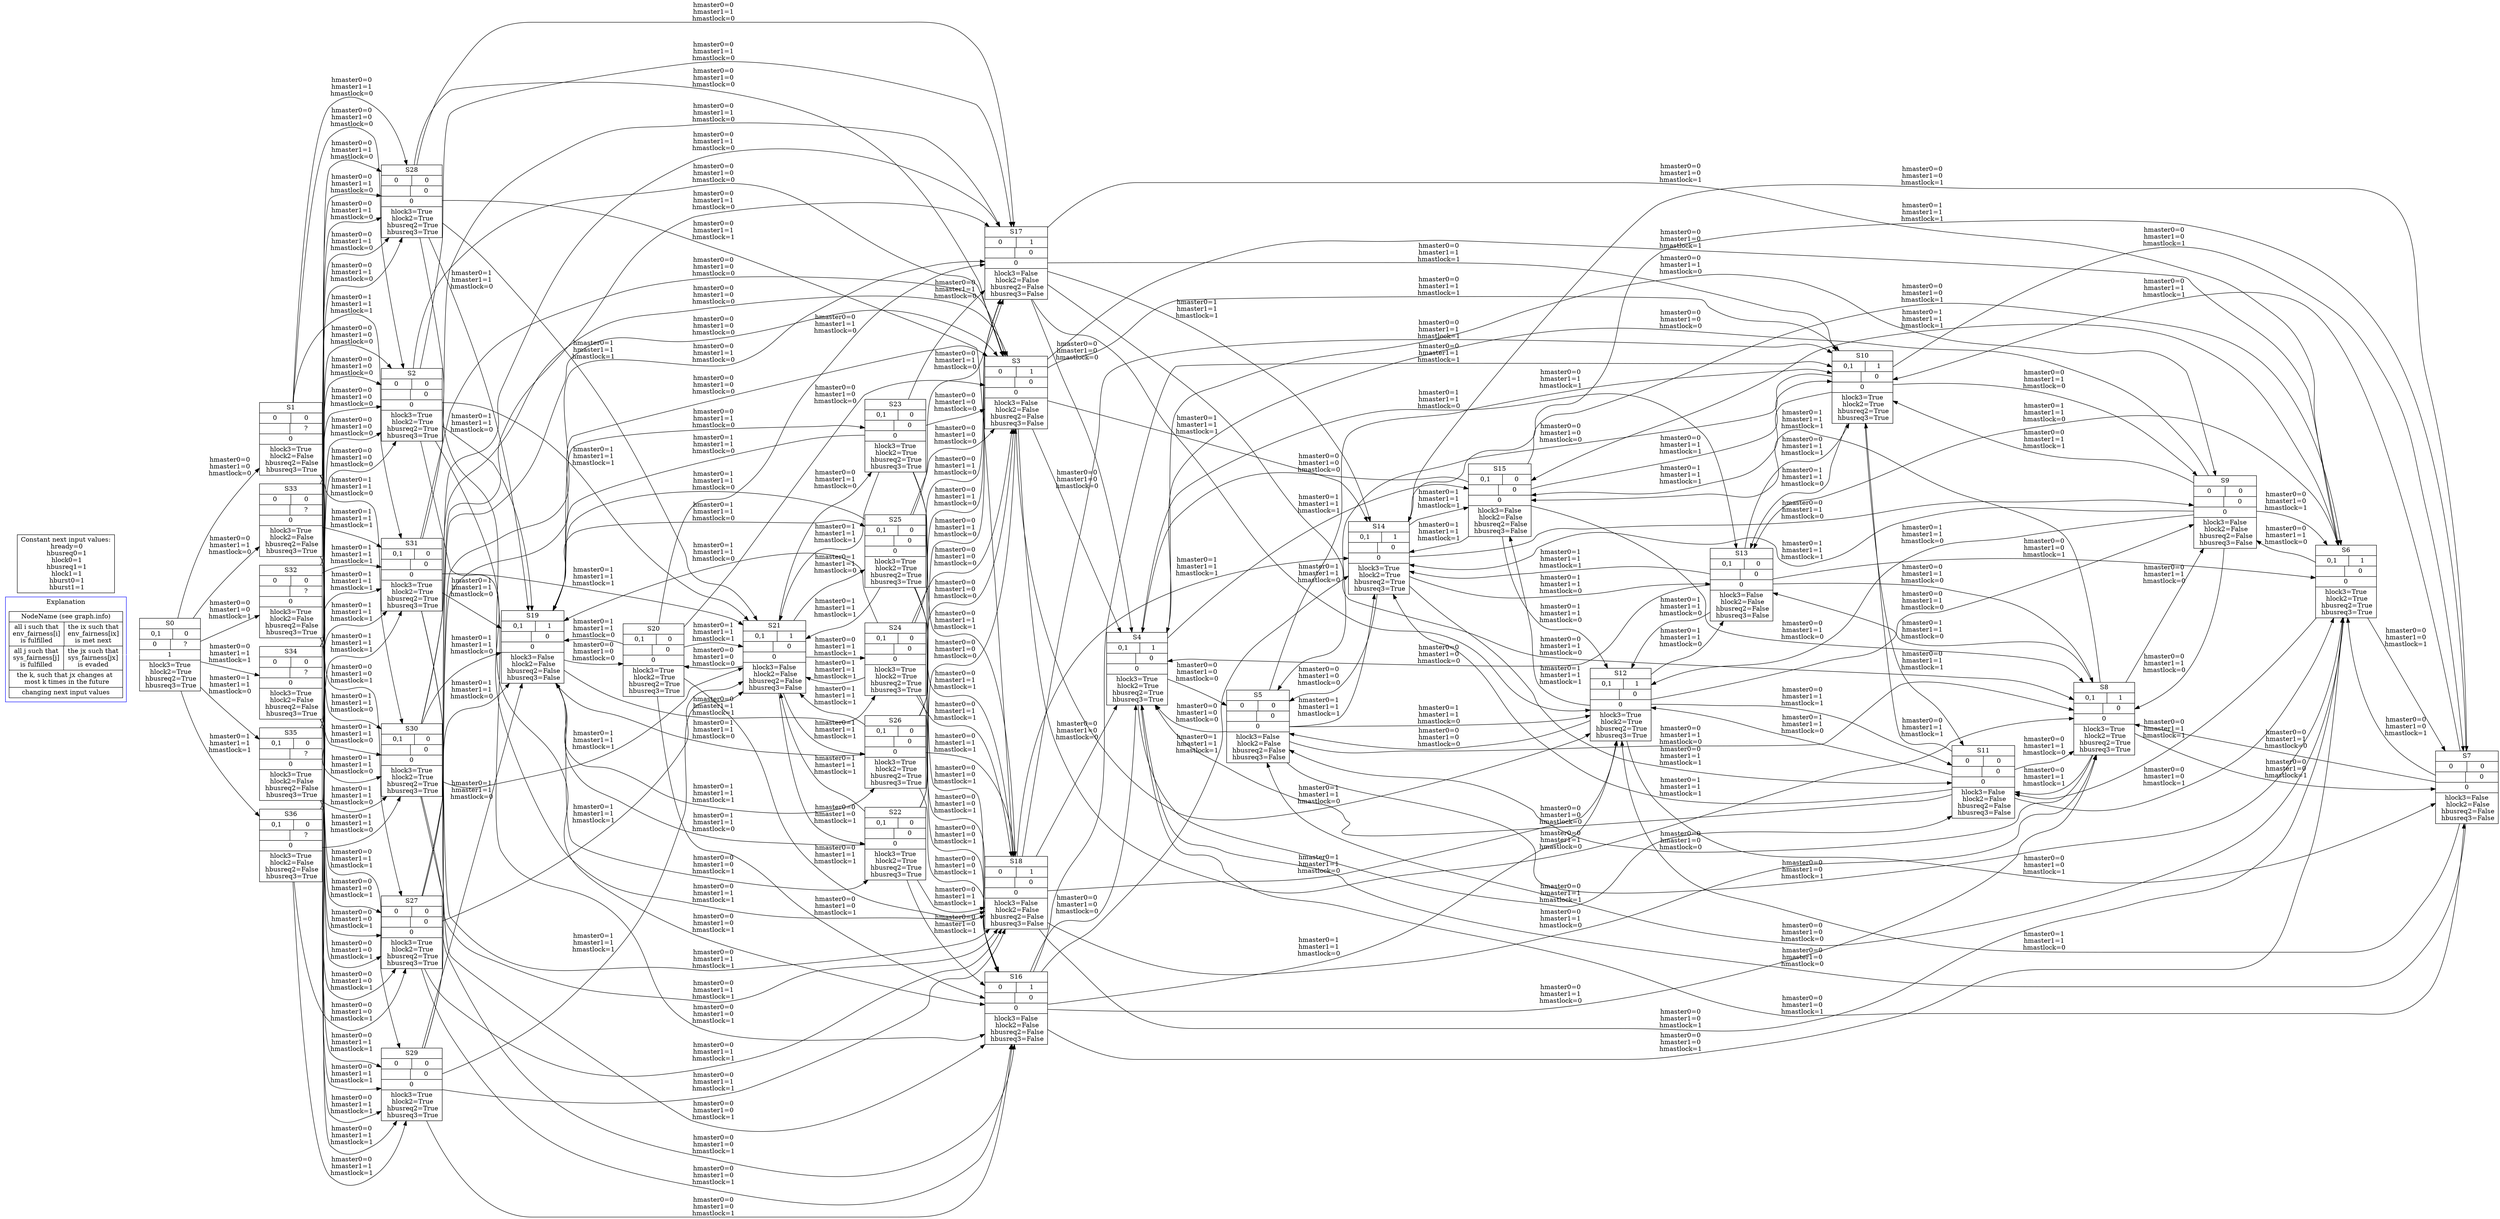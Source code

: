 digraph G {
  rankdir=LR;
  node [shape = record];
  subgraph cluster1 {
    A[label = "NodeName (see graph.info)|{all i such that\nenv_fairness[i]\nis fulfilled|the ix such that\nenv_fairness[ix]\nis met next}|{all j such that\nsys_fairness[j]\nis fulfilled|the jx such that\nsys_fairness[jx]\nis evaded}| the k, such that jx changes at \n most k times in the future|changing next input values"];
    label = "Explanation";
    color=blue;
  }
  A->S0[color=white];
ConstantNextInputs[label="Constant next input values:\n hready=0\n hbusreq0=1\n hlock0=1\n hbusreq1=1\n hlock1=1\n hburst0=1\n hburst1=1\n "];
  S0[label = "S0 | {0,1 | 0} | {0 | ?} | 1 | hlock3=True\n hlock2=True\n hbusreq2=True\n hbusreq3=True\n "];
  S0 -> S1[label="hmaster0=0\nhmaster1=0\nhmastlock=0\n"];
  S0 -> S32[label="hmaster0=0\nhmaster1=0\nhmastlock=1\n"];
  S0 -> S33[label="hmaster0=0\nhmaster1=1\nhmastlock=0\n"];
  S0 -> S34[label="hmaster0=0\nhmaster1=1\nhmastlock=1\n"];
  S0 -> S35[label="hmaster0=1\nhmaster1=1\nhmastlock=0\n"];
  S0 -> S36[label="hmaster0=1\nhmaster1=1\nhmastlock=1\n"];
  S1[label = "S1 | {0 | 0} | { | ?} | 0 | hlock3=True\n hlock2=False\n hbusreq2=False\n hbusreq3=True\n "];
  S1 -> S2[label="hmaster0=0\nhmaster1=0\nhmastlock=0\n"];
  S1 -> S27[label="hmaster0=0\nhmaster1=0\nhmastlock=1\n"];
  S1 -> S28[label="hmaster0=0\nhmaster1=1\nhmastlock=0\n"];
  S1 -> S29[label="hmaster0=0\nhmaster1=1\nhmastlock=1\n"];
  S1 -> S30[label="hmaster0=1\nhmaster1=1\nhmastlock=0\n"];
  S1 -> S31[label="hmaster0=1\nhmaster1=1\nhmastlock=1\n"];
  S2[label = "S2 | {0 | 0} | { | 0} | 0 | hlock3=True\n hlock2=True\n hbusreq2=True\n hbusreq3=True\n "];
  S2 -> S3[label="hmaster0=0\nhmaster1=0\nhmastlock=0\n"];
  S2 -> S16[label="hmaster0=0\nhmaster1=0\nhmastlock=1\n"];
  S2 -> S17[label="hmaster0=0\nhmaster1=1\nhmastlock=0\n"];
  S2 -> S18[label="hmaster0=0\nhmaster1=1\nhmastlock=1\n"];
  S2 -> S19[label="hmaster0=1\nhmaster1=1\nhmastlock=0\n"];
  S2 -> S21[label="hmaster0=1\nhmaster1=1\nhmastlock=1\n"];
  S3[label = "S3 | {0 | 1} | { | 0} | 0 | hlock3=False\n hlock2=False\n hbusreq2=False\n hbusreq3=False\n "];
  S3 -> S4[label="hmaster0=0\nhmaster1=0\nhmastlock=0\n"];
  S3 -> S6[label="hmaster0=0\nhmaster1=0\nhmastlock=1\n"];
  S3 -> S8[label="hmaster0=0\nhmaster1=1\nhmastlock=0\n"];
  S3 -> S10[label="hmaster0=0\nhmaster1=1\nhmastlock=1\n"];
  S3 -> S12[label="hmaster0=1\nhmaster1=1\nhmastlock=0\n"];
  S3 -> S14[label="hmaster0=1\nhmaster1=1\nhmastlock=1\n"];
  S4[label = "S4 | {0,1 | 1} | { | 0} | 0 | hlock3=True\n hlock2=True\n hbusreq2=True\n hbusreq3=True\n "];
  S4 -> S5[label="hmaster0=0\nhmaster1=0\nhmastlock=0\n"];
  S4 -> S7[label="hmaster0=0\nhmaster1=0\nhmastlock=1\n"];
  S4 -> S9[label="hmaster0=0\nhmaster1=1\nhmastlock=0\n"];
  S4 -> S11[label="hmaster0=0\nhmaster1=1\nhmastlock=1\n"];
  S4 -> S13[label="hmaster0=1\nhmaster1=1\nhmastlock=0\n"];
  S4 -> S15[label="hmaster0=1\nhmaster1=1\nhmastlock=1\n"];
  S5[label = "S5 | {0 | 0} | { | 0} | 0 | hlock3=False\n hlock2=False\n hbusreq2=False\n hbusreq3=False\n "];
  S5 -> S4[label="hmaster0=0\nhmaster1=0\nhmastlock=0\n"];
  S5 -> S6[label="hmaster0=0\nhmaster1=0\nhmastlock=1\n"];
  S5 -> S8[label="hmaster0=0\nhmaster1=1\nhmastlock=0\n"];
  S5 -> S10[label="hmaster0=0\nhmaster1=1\nhmastlock=1\n"];
  S5 -> S12[label="hmaster0=1\nhmaster1=1\nhmastlock=0\n"];
  S5 -> S14[label="hmaster0=1\nhmaster1=1\nhmastlock=1\n"];
  S6[label = "S6 | {0,1 | 1} | { | 0} | 0 | hlock3=True\n hlock2=True\n hbusreq2=True\n hbusreq3=True\n "];
  S6 -> S5[label="hmaster0=0\nhmaster1=0\nhmastlock=0\n"];
  S6 -> S7[label="hmaster0=0\nhmaster1=0\nhmastlock=1\n"];
  S6 -> S9[label="hmaster0=0\nhmaster1=1\nhmastlock=0\n"];
  S6 -> S11[label="hmaster0=0\nhmaster1=1\nhmastlock=1\n"];
  S6 -> S13[label="hmaster0=1\nhmaster1=1\nhmastlock=0\n"];
  S6 -> S15[label="hmaster0=1\nhmaster1=1\nhmastlock=1\n"];
  S7[label = "S7 | {0 | 0} | { | 0} | 0 | hlock3=False\n hlock2=False\n hbusreq2=False\n hbusreq3=False\n "];
  S7 -> S4[label="hmaster0=0\nhmaster1=0\nhmastlock=0\n"];
  S7 -> S6[label="hmaster0=0\nhmaster1=0\nhmastlock=1\n"];
  S7 -> S8[label="hmaster0=0\nhmaster1=1\nhmastlock=0\n"];
  S7 -> S10[label="hmaster0=0\nhmaster1=1\nhmastlock=1\n"];
  S7 -> S12[label="hmaster0=1\nhmaster1=1\nhmastlock=0\n"];
  S7 -> S14[label="hmaster0=1\nhmaster1=1\nhmastlock=1\n"];
  S8[label = "S8 | {0,1 | 1} | { | 0} | 0 | hlock3=True\n hlock2=True\n hbusreq2=True\n hbusreq3=True\n "];
  S8 -> S5[label="hmaster0=0\nhmaster1=0\nhmastlock=0\n"];
  S8 -> S7[label="hmaster0=0\nhmaster1=0\nhmastlock=1\n"];
  S8 -> S9[label="hmaster0=0\nhmaster1=1\nhmastlock=0\n"];
  S8 -> S11[label="hmaster0=0\nhmaster1=1\nhmastlock=1\n"];
  S8 -> S13[label="hmaster0=1\nhmaster1=1\nhmastlock=0\n"];
  S8 -> S15[label="hmaster0=1\nhmaster1=1\nhmastlock=1\n"];
  S9[label = "S9 | {0 | 0} | { | 0} | 0 | hlock3=False\n hlock2=False\n hbusreq2=False\n hbusreq3=False\n "];
  S9 -> S4[label="hmaster0=0\nhmaster1=0\nhmastlock=0\n"];
  S9 -> S6[label="hmaster0=0\nhmaster1=0\nhmastlock=1\n"];
  S9 -> S8[label="hmaster0=0\nhmaster1=1\nhmastlock=0\n"];
  S9 -> S10[label="hmaster0=0\nhmaster1=1\nhmastlock=1\n"];
  S9 -> S12[label="hmaster0=1\nhmaster1=1\nhmastlock=0\n"];
  S9 -> S14[label="hmaster0=1\nhmaster1=1\nhmastlock=1\n"];
  S10[label = "S10 | {0,1 | 1} | { | 0} | 0 | hlock3=True\n hlock2=True\n hbusreq2=True\n hbusreq3=True\n "];
  S10 -> S5[label="hmaster0=0\nhmaster1=0\nhmastlock=0\n"];
  S10 -> S7[label="hmaster0=0\nhmaster1=0\nhmastlock=1\n"];
  S10 -> S9[label="hmaster0=0\nhmaster1=1\nhmastlock=0\n"];
  S10 -> S11[label="hmaster0=0\nhmaster1=1\nhmastlock=1\n"];
  S10 -> S13[label="hmaster0=1\nhmaster1=1\nhmastlock=0\n"];
  S10 -> S15[label="hmaster0=1\nhmaster1=1\nhmastlock=1\n"];
  S11[label = "S11 | {0 | 0} | { | 0} | 0 | hlock3=False\n hlock2=False\n hbusreq2=False\n hbusreq3=False\n "];
  S11 -> S4[label="hmaster0=0\nhmaster1=0\nhmastlock=0\n"];
  S11 -> S6[label="hmaster0=0\nhmaster1=0\nhmastlock=1\n"];
  S11 -> S8[label="hmaster0=0\nhmaster1=1\nhmastlock=0\n"];
  S11 -> S10[label="hmaster0=0\nhmaster1=1\nhmastlock=1\n"];
  S11 -> S12[label="hmaster0=1\nhmaster1=1\nhmastlock=0\n"];
  S11 -> S14[label="hmaster0=1\nhmaster1=1\nhmastlock=1\n"];
  S12[label = "S12 | {0,1 | 1} | { | 0} | 0 | hlock3=True\n hlock2=True\n hbusreq2=True\n hbusreq3=True\n "];
  S12 -> S5[label="hmaster0=0\nhmaster1=0\nhmastlock=0\n"];
  S12 -> S7[label="hmaster0=0\nhmaster1=0\nhmastlock=1\n"];
  S12 -> S9[label="hmaster0=0\nhmaster1=1\nhmastlock=0\n"];
  S12 -> S11[label="hmaster0=0\nhmaster1=1\nhmastlock=1\n"];
  S12 -> S13[label="hmaster0=1\nhmaster1=1\nhmastlock=0\n"];
  S12 -> S15[label="hmaster0=1\nhmaster1=1\nhmastlock=1\n"];
  S13[label = "S13 | {0,1 | 0} | { | 0} | 0 | hlock3=False\n hlock2=False\n hbusreq2=False\n hbusreq3=False\n "];
  S13 -> S4[label="hmaster0=0\nhmaster1=0\nhmastlock=0\n"];
  S13 -> S6[label="hmaster0=0\nhmaster1=0\nhmastlock=1\n"];
  S13 -> S8[label="hmaster0=0\nhmaster1=1\nhmastlock=0\n"];
  S13 -> S10[label="hmaster0=0\nhmaster1=1\nhmastlock=1\n"];
  S13 -> S12[label="hmaster0=1\nhmaster1=1\nhmastlock=0\n"];
  S13 -> S14[label="hmaster0=1\nhmaster1=1\nhmastlock=1\n"];
  S14[label = "S14 | {0,1 | 1} | { | 0} | 0 | hlock3=True\n hlock2=True\n hbusreq2=True\n hbusreq3=True\n "];
  S14 -> S5[label="hmaster0=0\nhmaster1=0\nhmastlock=0\n"];
  S14 -> S7[label="hmaster0=0\nhmaster1=0\nhmastlock=1\n"];
  S14 -> S9[label="hmaster0=0\nhmaster1=1\nhmastlock=0\n"];
  S14 -> S11[label="hmaster0=0\nhmaster1=1\nhmastlock=1\n"];
  S14 -> S13[label="hmaster0=1\nhmaster1=1\nhmastlock=0\n"];
  S14 -> S15[label="hmaster0=1\nhmaster1=1\nhmastlock=1\n"];
  S15[label = "S15 | {0,1 | 0} | { | 0} | 0 | hlock3=False\n hlock2=False\n hbusreq2=False\n hbusreq3=False\n "];
  S15 -> S4[label="hmaster0=0\nhmaster1=0\nhmastlock=0\n"];
  S15 -> S6[label="hmaster0=0\nhmaster1=0\nhmastlock=1\n"];
  S15 -> S8[label="hmaster0=0\nhmaster1=1\nhmastlock=0\n"];
  S15 -> S10[label="hmaster0=0\nhmaster1=1\nhmastlock=1\n"];
  S15 -> S12[label="hmaster0=1\nhmaster1=1\nhmastlock=0\n"];
  S15 -> S14[label="hmaster0=1\nhmaster1=1\nhmastlock=1\n"];
  S16[label = "S16 | {0 | 1} | { | 0} | 0 | hlock3=False\n hlock2=False\n hbusreq2=False\n hbusreq3=False\n "];
  S16 -> S4[label="hmaster0=0\nhmaster1=0\nhmastlock=0\n"];
  S16 -> S6[label="hmaster0=0\nhmaster1=0\nhmastlock=1\n"];
  S16 -> S8[label="hmaster0=0\nhmaster1=1\nhmastlock=0\n"];
  S16 -> S10[label="hmaster0=0\nhmaster1=1\nhmastlock=1\n"];
  S16 -> S12[label="hmaster0=1\nhmaster1=1\nhmastlock=0\n"];
  S16 -> S14[label="hmaster0=1\nhmaster1=1\nhmastlock=1\n"];
  S17[label = "S17 | {0 | 1} | { | 0} | 0 | hlock3=False\n hlock2=False\n hbusreq2=False\n hbusreq3=False\n "];
  S17 -> S4[label="hmaster0=0\nhmaster1=0\nhmastlock=0\n"];
  S17 -> S6[label="hmaster0=0\nhmaster1=0\nhmastlock=1\n"];
  S17 -> S8[label="hmaster0=0\nhmaster1=1\nhmastlock=0\n"];
  S17 -> S10[label="hmaster0=0\nhmaster1=1\nhmastlock=1\n"];
  S17 -> S12[label="hmaster0=1\nhmaster1=1\nhmastlock=0\n"];
  S17 -> S14[label="hmaster0=1\nhmaster1=1\nhmastlock=1\n"];
  S18[label = "S18 | {0 | 1} | { | 0} | 0 | hlock3=False\n hlock2=False\n hbusreq2=False\n hbusreq3=False\n "];
  S18 -> S4[label="hmaster0=0\nhmaster1=0\nhmastlock=0\n"];
  S18 -> S6[label="hmaster0=0\nhmaster1=0\nhmastlock=1\n"];
  S18 -> S8[label="hmaster0=0\nhmaster1=1\nhmastlock=0\n"];
  S18 -> S10[label="hmaster0=0\nhmaster1=1\nhmastlock=1\n"];
  S18 -> S12[label="hmaster0=1\nhmaster1=1\nhmastlock=0\n"];
  S18 -> S14[label="hmaster0=1\nhmaster1=1\nhmastlock=1\n"];
  S19[label = "S19 | {0,1 | 1} | { | 0} | 0 | hlock3=False\n hlock2=False\n hbusreq2=False\n hbusreq3=False\n "];
  S19 -> S20[label="hmaster0=0\nhmaster1=0\nhmastlock=0\n"];
  S19 -> S22[label="hmaster0=0\nhmaster1=0\nhmastlock=1\n"];
  S19 -> S23[label="hmaster0=0\nhmaster1=1\nhmastlock=0\n"];
  S19 -> S24[label="hmaster0=0\nhmaster1=1\nhmastlock=1\n"];
  S19 -> S25[label="hmaster0=1\nhmaster1=1\nhmastlock=0\n"];
  S19 -> S26[label="hmaster0=1\nhmaster1=1\nhmastlock=1\n"];
  S20[label = "S20 | {0,1 | 0} | { | 0} | 0 | hlock3=True\n hlock2=True\n hbusreq2=True\n hbusreq3=True\n "];
  S20 -> S3[label="hmaster0=0\nhmaster1=0\nhmastlock=0\n"];
  S20 -> S16[label="hmaster0=0\nhmaster1=0\nhmastlock=1\n"];
  S20 -> S17[label="hmaster0=0\nhmaster1=1\nhmastlock=0\n"];
  S20 -> S18[label="hmaster0=0\nhmaster1=1\nhmastlock=1\n"];
  S20 -> S19[label="hmaster0=1\nhmaster1=1\nhmastlock=0\n"];
  S20 -> S21[label="hmaster0=1\nhmaster1=1\nhmastlock=1\n"];
  S21[label = "S21 | {0,1 | 1} | { | 0} | 0 | hlock3=False\n hlock2=False\n hbusreq2=False\n hbusreq3=False\n "];
  S21 -> S20[label="hmaster0=0\nhmaster1=0\nhmastlock=0\n"];
  S21 -> S22[label="hmaster0=0\nhmaster1=0\nhmastlock=1\n"];
  S21 -> S23[label="hmaster0=0\nhmaster1=1\nhmastlock=0\n"];
  S21 -> S24[label="hmaster0=0\nhmaster1=1\nhmastlock=1\n"];
  S21 -> S25[label="hmaster0=1\nhmaster1=1\nhmastlock=0\n"];
  S21 -> S26[label="hmaster0=1\nhmaster1=1\nhmastlock=1\n"];
  S22[label = "S22 | {0,1 | 0} | { | 0} | 0 | hlock3=True\n hlock2=True\n hbusreq2=True\n hbusreq3=True\n "];
  S22 -> S3[label="hmaster0=0\nhmaster1=0\nhmastlock=0\n"];
  S22 -> S16[label="hmaster0=0\nhmaster1=0\nhmastlock=1\n"];
  S22 -> S17[label="hmaster0=0\nhmaster1=1\nhmastlock=0\n"];
  S22 -> S18[label="hmaster0=0\nhmaster1=1\nhmastlock=1\n"];
  S22 -> S19[label="hmaster0=1\nhmaster1=1\nhmastlock=0\n"];
  S22 -> S21[label="hmaster0=1\nhmaster1=1\nhmastlock=1\n"];
  S23[label = "S23 | {0,1 | 0} | { | 0} | 0 | hlock3=True\n hlock2=True\n hbusreq2=True\n hbusreq3=True\n "];
  S23 -> S3[label="hmaster0=0\nhmaster1=0\nhmastlock=0\n"];
  S23 -> S16[label="hmaster0=0\nhmaster1=0\nhmastlock=1\n"];
  S23 -> S17[label="hmaster0=0\nhmaster1=1\nhmastlock=0\n"];
  S23 -> S18[label="hmaster0=0\nhmaster1=1\nhmastlock=1\n"];
  S23 -> S19[label="hmaster0=1\nhmaster1=1\nhmastlock=0\n"];
  S23 -> S21[label="hmaster0=1\nhmaster1=1\nhmastlock=1\n"];
  S24[label = "S24 | {0,1 | 0} | { | 0} | 0 | hlock3=True\n hlock2=True\n hbusreq2=True\n hbusreq3=True\n "];
  S24 -> S3[label="hmaster0=0\nhmaster1=0\nhmastlock=0\n"];
  S24 -> S16[label="hmaster0=0\nhmaster1=0\nhmastlock=1\n"];
  S24 -> S17[label="hmaster0=0\nhmaster1=1\nhmastlock=0\n"];
  S24 -> S18[label="hmaster0=0\nhmaster1=1\nhmastlock=1\n"];
  S24 -> S19[label="hmaster0=1\nhmaster1=1\nhmastlock=0\n"];
  S24 -> S21[label="hmaster0=1\nhmaster1=1\nhmastlock=1\n"];
  S25[label = "S25 | {0,1 | 0} | { | 0} | 0 | hlock3=True\n hlock2=True\n hbusreq2=True\n hbusreq3=True\n "];
  S25 -> S3[label="hmaster0=0\nhmaster1=0\nhmastlock=0\n"];
  S25 -> S16[label="hmaster0=0\nhmaster1=0\nhmastlock=1\n"];
  S25 -> S17[label="hmaster0=0\nhmaster1=1\nhmastlock=0\n"];
  S25 -> S18[label="hmaster0=0\nhmaster1=1\nhmastlock=1\n"];
  S25 -> S19[label="hmaster0=1\nhmaster1=1\nhmastlock=0\n"];
  S25 -> S21[label="hmaster0=1\nhmaster1=1\nhmastlock=1\n"];
  S26[label = "S26 | {0,1 | 0} | { | 0} | 0 | hlock3=True\n hlock2=True\n hbusreq2=True\n hbusreq3=True\n "];
  S26 -> S3[label="hmaster0=0\nhmaster1=0\nhmastlock=0\n"];
  S26 -> S16[label="hmaster0=0\nhmaster1=0\nhmastlock=1\n"];
  S26 -> S17[label="hmaster0=0\nhmaster1=1\nhmastlock=0\n"];
  S26 -> S18[label="hmaster0=0\nhmaster1=1\nhmastlock=1\n"];
  S26 -> S19[label="hmaster0=1\nhmaster1=1\nhmastlock=0\n"];
  S26 -> S21[label="hmaster0=1\nhmaster1=1\nhmastlock=1\n"];
  S27[label = "S27 | {0 | 0} | { | 0} | 0 | hlock3=True\n hlock2=True\n hbusreq2=True\n hbusreq3=True\n "];
  S27 -> S3[label="hmaster0=0\nhmaster1=0\nhmastlock=0\n"];
  S27 -> S16[label="hmaster0=0\nhmaster1=0\nhmastlock=1\n"];
  S27 -> S17[label="hmaster0=0\nhmaster1=1\nhmastlock=0\n"];
  S27 -> S18[label="hmaster0=0\nhmaster1=1\nhmastlock=1\n"];
  S27 -> S19[label="hmaster0=1\nhmaster1=1\nhmastlock=0\n"];
  S27 -> S21[label="hmaster0=1\nhmaster1=1\nhmastlock=1\n"];
  S28[label = "S28 | {0 | 0} | { | 0} | 0 | hlock3=True\n hlock2=True\n hbusreq2=True\n hbusreq3=True\n "];
  S28 -> S3[label="hmaster0=0\nhmaster1=0\nhmastlock=0\n"];
  S28 -> S16[label="hmaster0=0\nhmaster1=0\nhmastlock=1\n"];
  S28 -> S17[label="hmaster0=0\nhmaster1=1\nhmastlock=0\n"];
  S28 -> S18[label="hmaster0=0\nhmaster1=1\nhmastlock=1\n"];
  S28 -> S19[label="hmaster0=1\nhmaster1=1\nhmastlock=0\n"];
  S28 -> S21[label="hmaster0=1\nhmaster1=1\nhmastlock=1\n"];
  S29[label = "S29 | {0 | 0} | { | 0} | 0 | hlock3=True\n hlock2=True\n hbusreq2=True\n hbusreq3=True\n "];
  S29 -> S3[label="hmaster0=0\nhmaster1=0\nhmastlock=0\n"];
  S29 -> S16[label="hmaster0=0\nhmaster1=0\nhmastlock=1\n"];
  S29 -> S17[label="hmaster0=0\nhmaster1=1\nhmastlock=0\n"];
  S29 -> S18[label="hmaster0=0\nhmaster1=1\nhmastlock=1\n"];
  S29 -> S19[label="hmaster0=1\nhmaster1=1\nhmastlock=0\n"];
  S29 -> S21[label="hmaster0=1\nhmaster1=1\nhmastlock=1\n"];
  S30[label = "S30 | {0,1 | 0} | { | 0} | 0 | hlock3=True\n hlock2=True\n hbusreq2=True\n hbusreq3=True\n "];
  S30 -> S3[label="hmaster0=0\nhmaster1=0\nhmastlock=0\n"];
  S30 -> S16[label="hmaster0=0\nhmaster1=0\nhmastlock=1\n"];
  S30 -> S17[label="hmaster0=0\nhmaster1=1\nhmastlock=0\n"];
  S30 -> S18[label="hmaster0=0\nhmaster1=1\nhmastlock=1\n"];
  S30 -> S19[label="hmaster0=1\nhmaster1=1\nhmastlock=0\n"];
  S30 -> S21[label="hmaster0=1\nhmaster1=1\nhmastlock=1\n"];
  S31[label = "S31 | {0,1 | 0} | { | 0} | 0 | hlock3=True\n hlock2=True\n hbusreq2=True\n hbusreq3=True\n "];
  S31 -> S3[label="hmaster0=0\nhmaster1=0\nhmastlock=0\n"];
  S31 -> S16[label="hmaster0=0\nhmaster1=0\nhmastlock=1\n"];
  S31 -> S17[label="hmaster0=0\nhmaster1=1\nhmastlock=0\n"];
  S31 -> S18[label="hmaster0=0\nhmaster1=1\nhmastlock=1\n"];
  S31 -> S19[label="hmaster0=1\nhmaster1=1\nhmastlock=0\n"];
  S31 -> S21[label="hmaster0=1\nhmaster1=1\nhmastlock=1\n"];
  S32[label = "S32 | {0 | 0} | { | ?} | 0 | hlock3=True\n hlock2=False\n hbusreq2=False\n hbusreq3=True\n "];
  S32 -> S2[label="hmaster0=0\nhmaster1=0\nhmastlock=0\n"];
  S32 -> S27[label="hmaster0=0\nhmaster1=0\nhmastlock=1\n"];
  S32 -> S28[label="hmaster0=0\nhmaster1=1\nhmastlock=0\n"];
  S32 -> S29[label="hmaster0=0\nhmaster1=1\nhmastlock=1\n"];
  S32 -> S30[label="hmaster0=1\nhmaster1=1\nhmastlock=0\n"];
  S32 -> S31[label="hmaster0=1\nhmaster1=1\nhmastlock=1\n"];
  S33[label = "S33 | {0 | 0} | { | ?} | 0 | hlock3=True\n hlock2=False\n hbusreq2=False\n hbusreq3=True\n "];
  S33 -> S2[label="hmaster0=0\nhmaster1=0\nhmastlock=0\n"];
  S33 -> S27[label="hmaster0=0\nhmaster1=0\nhmastlock=1\n"];
  S33 -> S28[label="hmaster0=0\nhmaster1=1\nhmastlock=0\n"];
  S33 -> S29[label="hmaster0=0\nhmaster1=1\nhmastlock=1\n"];
  S33 -> S30[label="hmaster0=1\nhmaster1=1\nhmastlock=0\n"];
  S33 -> S31[label="hmaster0=1\nhmaster1=1\nhmastlock=1\n"];
  S34[label = "S34 | {0 | 0} | { | ?} | 0 | hlock3=True\n hlock2=False\n hbusreq2=False\n hbusreq3=True\n "];
  S34 -> S2[label="hmaster0=0\nhmaster1=0\nhmastlock=0\n"];
  S34 -> S27[label="hmaster0=0\nhmaster1=0\nhmastlock=1\n"];
  S34 -> S28[label="hmaster0=0\nhmaster1=1\nhmastlock=0\n"];
  S34 -> S29[label="hmaster0=0\nhmaster1=1\nhmastlock=1\n"];
  S34 -> S30[label="hmaster0=1\nhmaster1=1\nhmastlock=0\n"];
  S34 -> S31[label="hmaster0=1\nhmaster1=1\nhmastlock=1\n"];
  S35[label = "S35 | {0,1 | 0} | { | ?} | 0 | hlock3=True\n hlock2=False\n hbusreq2=False\n hbusreq3=True\n "];
  S35 -> S2[label="hmaster0=0\nhmaster1=0\nhmastlock=0\n"];
  S35 -> S27[label="hmaster0=0\nhmaster1=0\nhmastlock=1\n"];
  S35 -> S28[label="hmaster0=0\nhmaster1=1\nhmastlock=0\n"];
  S35 -> S29[label="hmaster0=0\nhmaster1=1\nhmastlock=1\n"];
  S35 -> S30[label="hmaster0=1\nhmaster1=1\nhmastlock=0\n"];
  S35 -> S31[label="hmaster0=1\nhmaster1=1\nhmastlock=1\n"];
  S36[label = "S36 | {0,1 | 0} | { | ?} | 0 | hlock3=True\n hlock2=False\n hbusreq2=False\n hbusreq3=True\n "];
  S36 -> S2[label="hmaster0=0\nhmaster1=0\nhmastlock=0\n"];
  S36 -> S27[label="hmaster0=0\nhmaster1=0\nhmastlock=1\n"];
  S36 -> S28[label="hmaster0=0\nhmaster1=1\nhmastlock=0\n"];
  S36 -> S29[label="hmaster0=0\nhmaster1=1\nhmastlock=1\n"];
  S36 -> S30[label="hmaster0=1\nhmaster1=1\nhmastlock=0\n"];
  S36 -> S31[label="hmaster0=1\nhmaster1=1\nhmastlock=1\n"];
}
